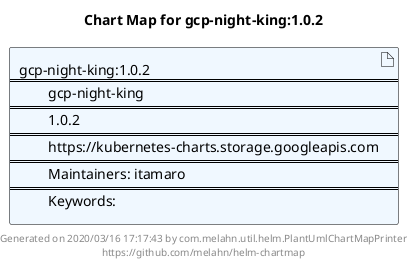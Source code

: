 @startuml
skinparam linetype ortho
skinparam backgroundColor white
skinparam usecaseBorderColor black
skinparam usecaseArrowColor LightSlateGray
skinparam artifactBorderColor black
skinparam artifactArrowColor LightSlateGray

title Chart Map for gcp-night-king:1.0.2

'There is one referenced Helm Chart
artifact "gcp-night-king:1.0.2\n====\n\tgcp-night-king\n====\n\t1.0.2\n====\n\thttps://kubernetes-charts.storage.googleapis.com\n====\n\tMaintainers: itamaro\n====\n\tKeywords: " as gcp_night_king_1_0_2 #AliceBlue

'There are 0 referenced Docker Images

'Chart Dependencies

center footer Generated on 2020/03/16 17:17:43 by com.melahn.util.helm.PlantUmlChartMapPrinter\nhttps://github.com/melahn/helm-chartmap
@enduml
